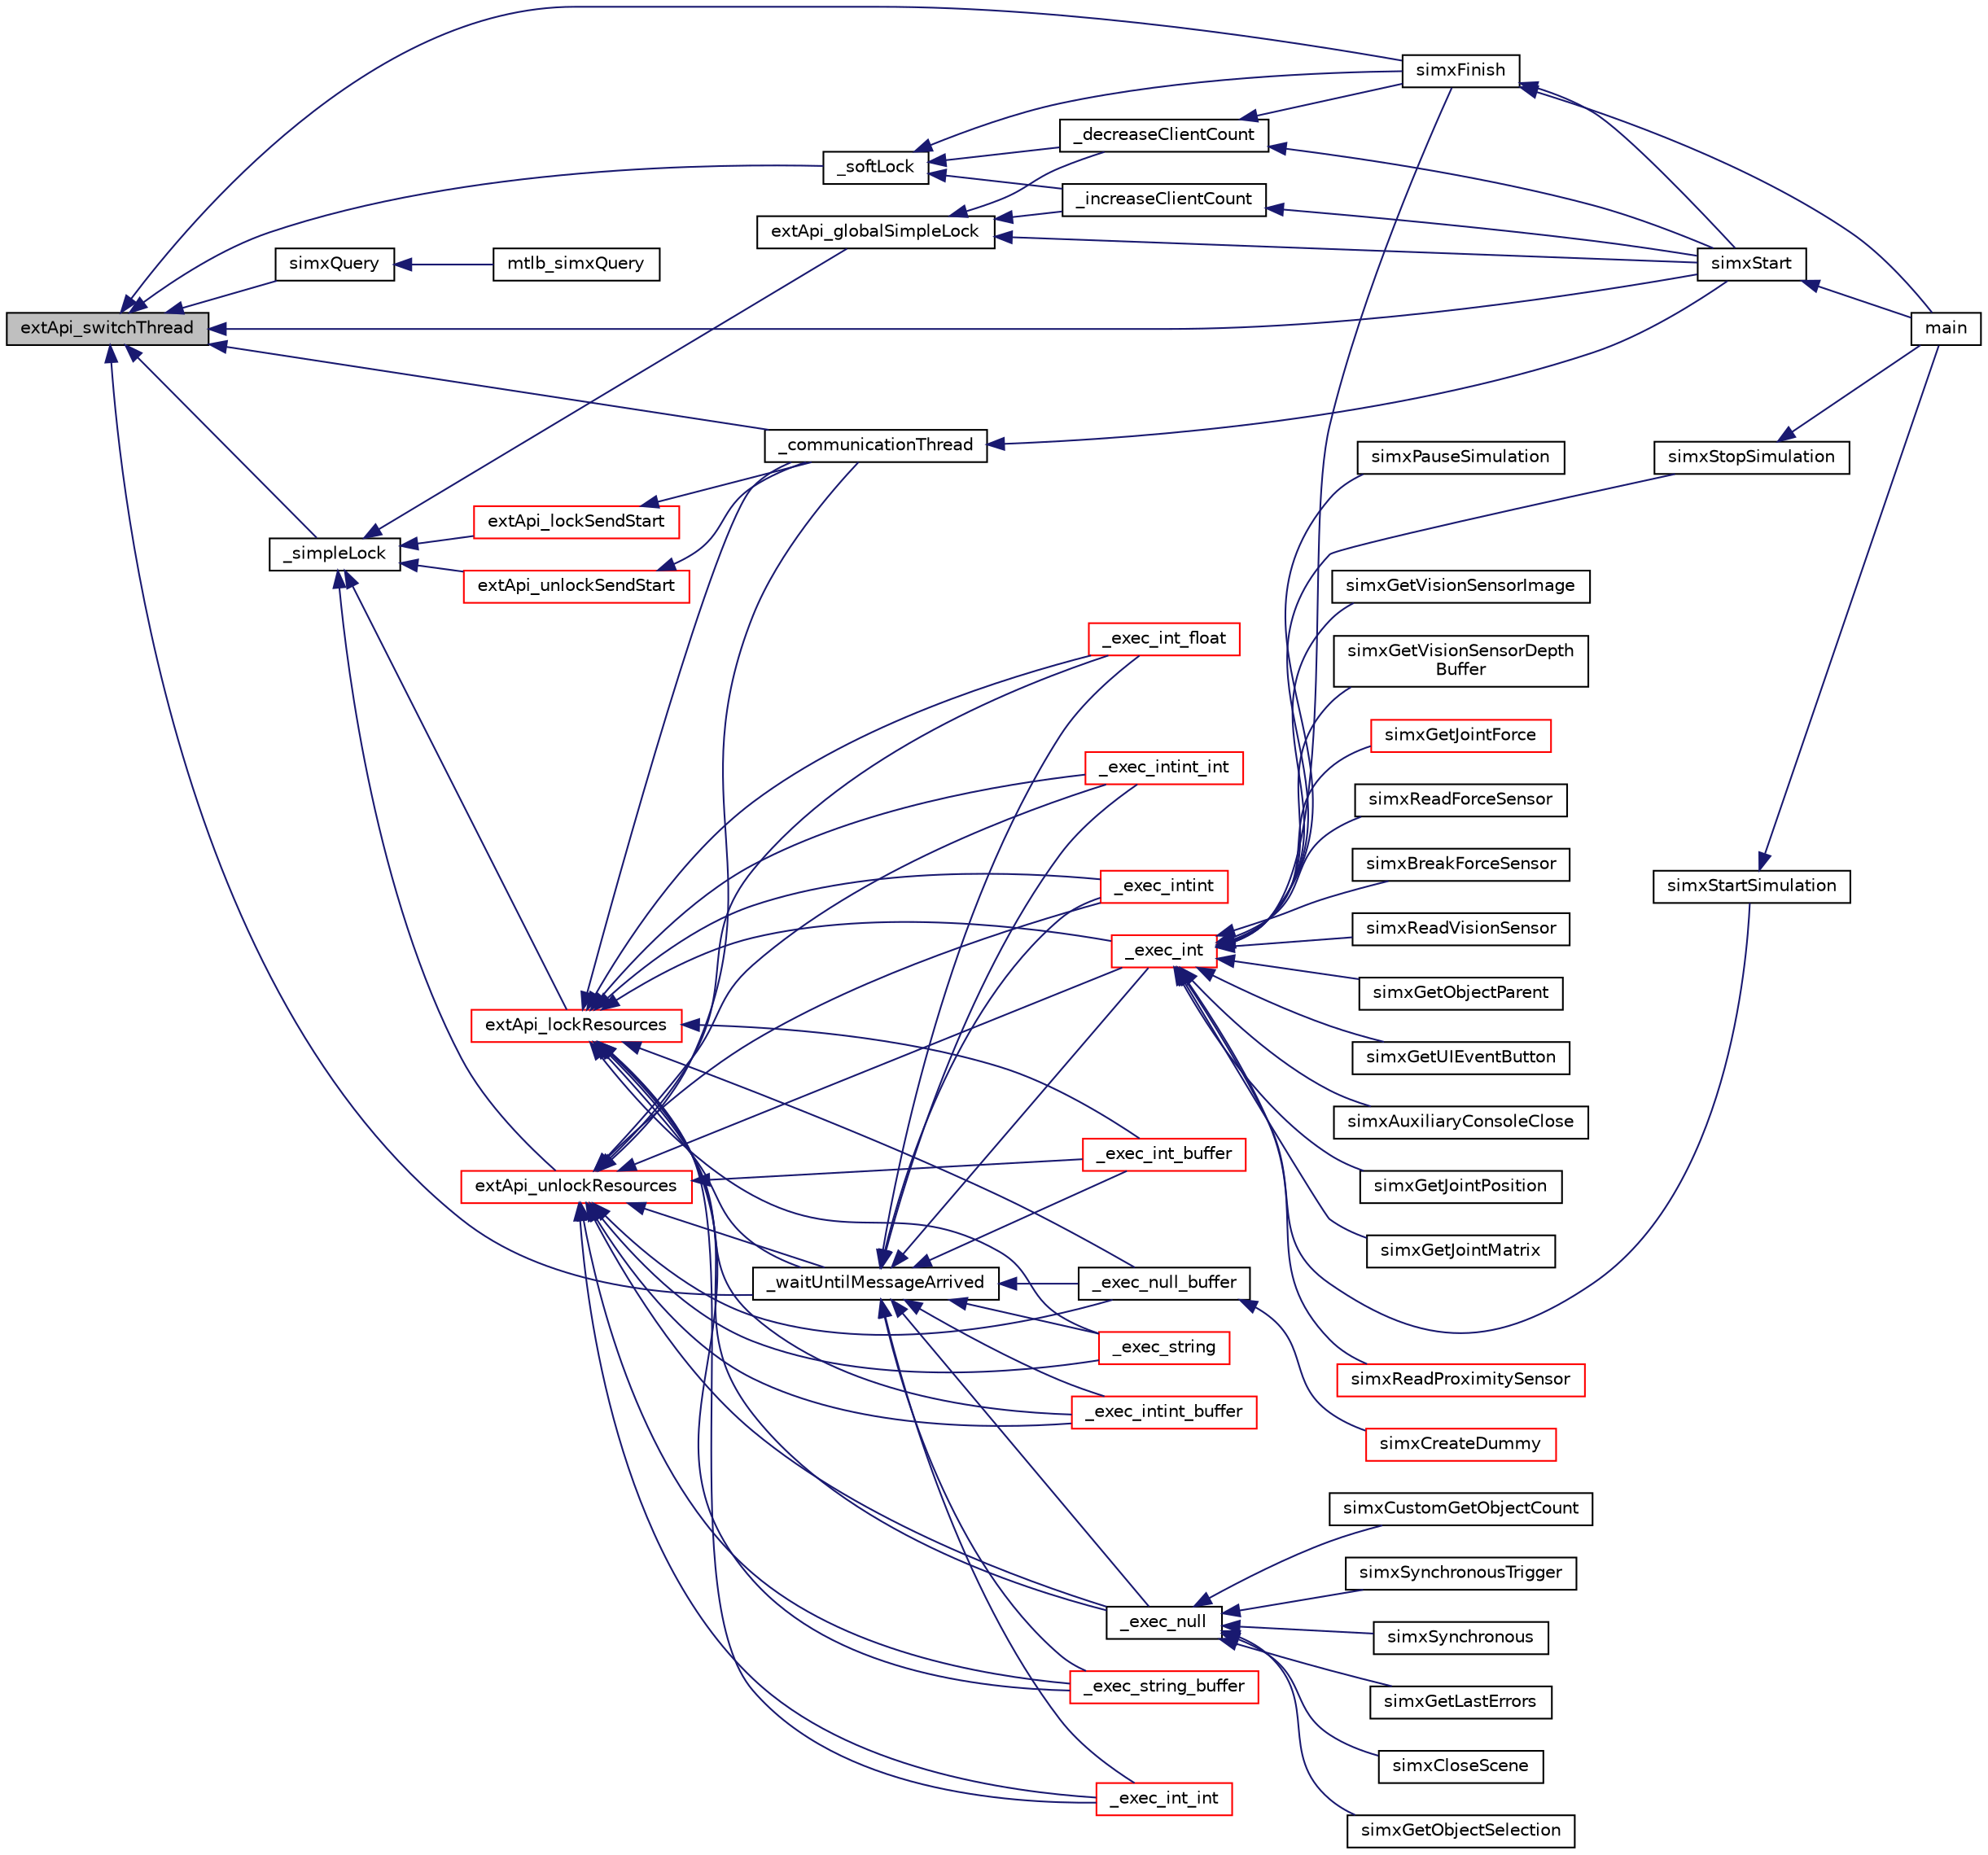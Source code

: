 digraph "extApi_switchThread"
{
  edge [fontname="Helvetica",fontsize="10",labelfontname="Helvetica",labelfontsize="10"];
  node [fontname="Helvetica",fontsize="10",shape=record];
  rankdir="LR";
  Node1 [label="extApi_switchThread",height=0.2,width=0.4,color="black", fillcolor="grey75", style="filled" fontcolor="black"];
  Node1 -> Node2 [dir="back",color="midnightblue",fontsize="10",style="solid",fontname="Helvetica"];
  Node2 [label="_softLock",height=0.2,width=0.4,color="black", fillcolor="white", style="filled",URL="$ext_api_8c.html#ae2b8a79c5d58b7be6a7d868b1b9dcdfd"];
  Node2 -> Node3 [dir="back",color="midnightblue",fontsize="10",style="solid",fontname="Helvetica"];
  Node3 [label="_increaseClientCount",height=0.2,width=0.4,color="black", fillcolor="white", style="filled",URL="$ext_api_8c.html#a98b72603594f5597b574935399bbc491"];
  Node3 -> Node4 [dir="back",color="midnightblue",fontsize="10",style="solid",fontname="Helvetica"];
  Node4 [label="simxStart",height=0.2,width=0.4,color="black", fillcolor="white", style="filled",URL="$ext_api_8h.html#af8e78f3b4698eb09fe31f59c46a4848f"];
  Node4 -> Node5 [dir="back",color="midnightblue",fontsize="10",style="solid",fontname="Helvetica"];
  Node5 [label="main",height=0.2,width=0.4,color="black", fillcolor="white", style="filled",URL="$brazo_8cpp.html#a0ddf1224851353fc92bfbff6f499fa97"];
  Node2 -> Node6 [dir="back",color="midnightblue",fontsize="10",style="solid",fontname="Helvetica"];
  Node6 [label="_decreaseClientCount",height=0.2,width=0.4,color="black", fillcolor="white", style="filled",URL="$ext_api_8c.html#ad4bccb7d96f6831cdc4ee9a4c2daf245"];
  Node6 -> Node4 [dir="back",color="midnightblue",fontsize="10",style="solid",fontname="Helvetica"];
  Node6 -> Node7 [dir="back",color="midnightblue",fontsize="10",style="solid",fontname="Helvetica"];
  Node7 [label="simxFinish",height=0.2,width=0.4,color="black", fillcolor="white", style="filled",URL="$ext_api_8h.html#a1ef5e6857ae562f0e910d471ea683202"];
  Node7 -> Node5 [dir="back",color="midnightblue",fontsize="10",style="solid",fontname="Helvetica"];
  Node7 -> Node4 [dir="back",color="midnightblue",fontsize="10",style="solid",fontname="Helvetica"];
  Node2 -> Node7 [dir="back",color="midnightblue",fontsize="10",style="solid",fontname="Helvetica"];
  Node1 -> Node4 [dir="back",color="midnightblue",fontsize="10",style="solid",fontname="Helvetica"];
  Node1 -> Node7 [dir="back",color="midnightblue",fontsize="10",style="solid",fontname="Helvetica"];
  Node1 -> Node8 [dir="back",color="midnightblue",fontsize="10",style="solid",fontname="Helvetica"];
  Node8 [label="_waitUntilMessageArrived",height=0.2,width=0.4,color="black", fillcolor="white", style="filled",URL="$ext_api_8c.html#a093b1d162341967b50d615045c748958"];
  Node8 -> Node9 [dir="back",color="midnightblue",fontsize="10",style="solid",fontname="Helvetica"];
  Node9 [label="_exec_null",height=0.2,width=0.4,color="black", fillcolor="white", style="filled",URL="$ext_api_8c.html#aa4d6e3e9f9ac23ef988b261edd0f1e7f"];
  Node9 -> Node10 [dir="back",color="midnightblue",fontsize="10",style="solid",fontname="Helvetica"];
  Node10 [label="simxSynchronousTrigger",height=0.2,width=0.4,color="black", fillcolor="white", style="filled",URL="$ext_api_8h.html#af09861c15a7b5017d37807def9529f12"];
  Node9 -> Node11 [dir="back",color="midnightblue",fontsize="10",style="solid",fontname="Helvetica"];
  Node11 [label="simxSynchronous",height=0.2,width=0.4,color="black", fillcolor="white", style="filled",URL="$ext_api_8h.html#a0a80c37ef777948657a62b728d9431df"];
  Node9 -> Node12 [dir="back",color="midnightblue",fontsize="10",style="solid",fontname="Helvetica"];
  Node12 [label="simxGetLastErrors",height=0.2,width=0.4,color="black", fillcolor="white", style="filled",URL="$ext_api_8h.html#a265b9b6d5f02dc1ef8d3f456de6ba14f"];
  Node9 -> Node13 [dir="back",color="midnightblue",fontsize="10",style="solid",fontname="Helvetica"];
  Node13 [label="simxCloseScene",height=0.2,width=0.4,color="black", fillcolor="white", style="filled",URL="$ext_api_8h.html#a5be48e4f55358dc8d590b4a5dbc5d40a"];
  Node9 -> Node14 [dir="back",color="midnightblue",fontsize="10",style="solid",fontname="Helvetica"];
  Node14 [label="simxGetObjectSelection",height=0.2,width=0.4,color="black", fillcolor="white", style="filled",URL="$ext_api_8h.html#a54a1782a88e76582bea326066d52ee36"];
  Node9 -> Node15 [dir="back",color="midnightblue",fontsize="10",style="solid",fontname="Helvetica"];
  Node15 [label="simxCustomGetObjectCount",height=0.2,width=0.4,color="black", fillcolor="white", style="filled",URL="$ext_api_custom_8h.html#a6b8e3e5248f60b265adfbaf84df5e314"];
  Node8 -> Node16 [dir="back",color="midnightblue",fontsize="10",style="solid",fontname="Helvetica"];
  Node16 [label="_exec_null_buffer",height=0.2,width=0.4,color="black", fillcolor="white", style="filled",URL="$ext_api_8c.html#a6e5bbe1e829dc2e96f74de0273e580fd"];
  Node16 -> Node17 [dir="back",color="midnightblue",fontsize="10",style="solid",fontname="Helvetica"];
  Node17 [label="simxCreateDummy",height=0.2,width=0.4,color="red", fillcolor="white", style="filled",URL="$ext_api_8h.html#a82649f82fdb3aeab83e5de1be27975a2"];
  Node8 -> Node18 [dir="back",color="midnightblue",fontsize="10",style="solid",fontname="Helvetica"];
  Node18 [label="_exec_int",height=0.2,width=0.4,color="red", fillcolor="white", style="filled",URL="$ext_api_8c.html#a3f9fac4b9f89024076034ffa70db1116"];
  Node18 -> Node7 [dir="back",color="midnightblue",fontsize="10",style="solid",fontname="Helvetica"];
  Node18 -> Node19 [dir="back",color="midnightblue",fontsize="10",style="solid",fontname="Helvetica"];
  Node19 [label="simxGetJointPosition",height=0.2,width=0.4,color="black", fillcolor="white", style="filled",URL="$ext_api_8h.html#a3f77419c65e658adf82752d4f51532df"];
  Node18 -> Node20 [dir="back",color="midnightblue",fontsize="10",style="solid",fontname="Helvetica"];
  Node20 [label="simxGetJointMatrix",height=0.2,width=0.4,color="black", fillcolor="white", style="filled",URL="$ext_api_8h.html#a551f5c252fd6bece0b31a961346c5e86"];
  Node18 -> Node21 [dir="back",color="midnightblue",fontsize="10",style="solid",fontname="Helvetica"];
  Node21 [label="simxReadProximitySensor",height=0.2,width=0.4,color="red", fillcolor="white", style="filled",URL="$ext_api_8h.html#a9b28fe7f6137f494fe70c99b9a921293"];
  Node18 -> Node22 [dir="back",color="midnightblue",fontsize="10",style="solid",fontname="Helvetica"];
  Node22 [label="simxStartSimulation",height=0.2,width=0.4,color="black", fillcolor="white", style="filled",URL="$ext_api_8h.html#a0a5aaad500ed97992f72d6b6b18b90ed"];
  Node22 -> Node5 [dir="back",color="midnightblue",fontsize="10",style="solid",fontname="Helvetica"];
  Node18 -> Node23 [dir="back",color="midnightblue",fontsize="10",style="solid",fontname="Helvetica"];
  Node23 [label="simxPauseSimulation",height=0.2,width=0.4,color="black", fillcolor="white", style="filled",URL="$ext_api_8h.html#aa26c076bd8b7220e5986f40567b0a243"];
  Node18 -> Node24 [dir="back",color="midnightblue",fontsize="10",style="solid",fontname="Helvetica"];
  Node24 [label="simxStopSimulation",height=0.2,width=0.4,color="black", fillcolor="white", style="filled",URL="$ext_api_8h.html#aba781c23bfffe69b4e130e9be69239b8"];
  Node24 -> Node5 [dir="back",color="midnightblue",fontsize="10",style="solid",fontname="Helvetica"];
  Node18 -> Node25 [dir="back",color="midnightblue",fontsize="10",style="solid",fontname="Helvetica"];
  Node25 [label="simxGetVisionSensorImage",height=0.2,width=0.4,color="black", fillcolor="white", style="filled",URL="$ext_api_8h.html#a33cfd89cf377ea515f697732b535e143"];
  Node18 -> Node26 [dir="back",color="midnightblue",fontsize="10",style="solid",fontname="Helvetica"];
  Node26 [label="simxGetVisionSensorDepth\lBuffer",height=0.2,width=0.4,color="black", fillcolor="white", style="filled",URL="$ext_api_8h.html#a7c25ae520b92031fa3fbcc20092f7685"];
  Node18 -> Node27 [dir="back",color="midnightblue",fontsize="10",style="solid",fontname="Helvetica"];
  Node27 [label="simxGetJointForce",height=0.2,width=0.4,color="red", fillcolor="white", style="filled",URL="$ext_api_8h.html#a3bbd74b44a592d70fc94822e74017f4c"];
  Node18 -> Node28 [dir="back",color="midnightblue",fontsize="10",style="solid",fontname="Helvetica"];
  Node28 [label="simxReadForceSensor",height=0.2,width=0.4,color="black", fillcolor="white", style="filled",URL="$ext_api_8h.html#ace3ba1e1784863e91b612eedc8f68c6a"];
  Node18 -> Node29 [dir="back",color="midnightblue",fontsize="10",style="solid",fontname="Helvetica"];
  Node29 [label="simxBreakForceSensor",height=0.2,width=0.4,color="black", fillcolor="white", style="filled",URL="$ext_api_8h.html#ac0b1a57075a8031b5b460ba8e50affff"];
  Node18 -> Node30 [dir="back",color="midnightblue",fontsize="10",style="solid",fontname="Helvetica"];
  Node30 [label="simxReadVisionSensor",height=0.2,width=0.4,color="black", fillcolor="white", style="filled",URL="$ext_api_8h.html#a89f81d7d0d27a9c502458e4b310b414b"];
  Node18 -> Node31 [dir="back",color="midnightblue",fontsize="10",style="solid",fontname="Helvetica"];
  Node31 [label="simxGetObjectParent",height=0.2,width=0.4,color="black", fillcolor="white", style="filled",URL="$ext_api_8h.html#abd1a9c53eced33331711762ff304fd58"];
  Node18 -> Node32 [dir="back",color="midnightblue",fontsize="10",style="solid",fontname="Helvetica"];
  Node32 [label="simxGetUIEventButton",height=0.2,width=0.4,color="black", fillcolor="white", style="filled",URL="$ext_api_8h.html#ad77400e7086119a6c2fa82227dd4d73a"];
  Node18 -> Node33 [dir="back",color="midnightblue",fontsize="10",style="solid",fontname="Helvetica"];
  Node33 [label="simxAuxiliaryConsoleClose",height=0.2,width=0.4,color="black", fillcolor="white", style="filled",URL="$ext_api_8h.html#aeecb5e8eecc5515d62c58ede99949db1"];
  Node8 -> Node34 [dir="back",color="midnightblue",fontsize="10",style="solid",fontname="Helvetica"];
  Node34 [label="_exec_intint",height=0.2,width=0.4,color="red", fillcolor="white", style="filled",URL="$ext_api_8c.html#a08086a57ef343cf270d0ce254755f9b1"];
  Node8 -> Node35 [dir="back",color="midnightblue",fontsize="10",style="solid",fontname="Helvetica"];
  Node35 [label="_exec_string",height=0.2,width=0.4,color="red", fillcolor="white", style="filled",URL="$ext_api_8c.html#a8ed61bf56ec0a97663d58839033c3b8d"];
  Node8 -> Node36 [dir="back",color="midnightblue",fontsize="10",style="solid",fontname="Helvetica"];
  Node36 [label="_exec_int_int",height=0.2,width=0.4,color="red", fillcolor="white", style="filled",URL="$ext_api_8c.html#ac38cf11e1170dd061d6755bd73012edf"];
  Node8 -> Node37 [dir="back",color="midnightblue",fontsize="10",style="solid",fontname="Helvetica"];
  Node37 [label="_exec_intint_int",height=0.2,width=0.4,color="red", fillcolor="white", style="filled",URL="$ext_api_8c.html#a6c24b4d2c4ef060907e00d52fb7eba93"];
  Node8 -> Node38 [dir="back",color="midnightblue",fontsize="10",style="solid",fontname="Helvetica"];
  Node38 [label="_exec_intint_buffer",height=0.2,width=0.4,color="red", fillcolor="white", style="filled",URL="$ext_api_8c.html#a913a1086f779eb53fe8c012cc6aad3df"];
  Node8 -> Node39 [dir="back",color="midnightblue",fontsize="10",style="solid",fontname="Helvetica"];
  Node39 [label="_exec_int_float",height=0.2,width=0.4,color="red", fillcolor="white", style="filled",URL="$ext_api_8c.html#a4d1f15efbb05ebc04a8431b0f47dfe97"];
  Node8 -> Node40 [dir="back",color="midnightblue",fontsize="10",style="solid",fontname="Helvetica"];
  Node40 [label="_exec_int_buffer",height=0.2,width=0.4,color="red", fillcolor="white", style="filled",URL="$ext_api_8c.html#aa45d3ce06ddc5671219e14edde3e8c1a"];
  Node8 -> Node41 [dir="back",color="midnightblue",fontsize="10",style="solid",fontname="Helvetica"];
  Node41 [label="_exec_string_buffer",height=0.2,width=0.4,color="red", fillcolor="white", style="filled",URL="$ext_api_8c.html#adb74c31832d3e7bb70c0df25a2f724f5"];
  Node1 -> Node42 [dir="back",color="midnightblue",fontsize="10",style="solid",fontname="Helvetica"];
  Node42 [label="_communicationThread",height=0.2,width=0.4,color="black", fillcolor="white", style="filled",URL="$ext_api_8c.html#a59c9b2c70208a3484ea718c8a57773af"];
  Node42 -> Node4 [dir="back",color="midnightblue",fontsize="10",style="solid",fontname="Helvetica"];
  Node1 -> Node43 [dir="back",color="midnightblue",fontsize="10",style="solid",fontname="Helvetica"];
  Node43 [label="simxQuery",height=0.2,width=0.4,color="black", fillcolor="white", style="filled",URL="$ext_api_8h.html#a433f3a57228fb5b0416746febcbceca0"];
  Node43 -> Node44 [dir="back",color="midnightblue",fontsize="10",style="solid",fontname="Helvetica"];
  Node44 [label="mtlb_simxQuery",height=0.2,width=0.4,color="black", fillcolor="white", style="filled",URL="$ext_api_8h.html#accaba236d303073e172c5f2d41e66f4e"];
  Node1 -> Node45 [dir="back",color="midnightblue",fontsize="10",style="solid",fontname="Helvetica"];
  Node45 [label="_simpleLock",height=0.2,width=0.4,color="black", fillcolor="white", style="filled",URL="$ext_api_platform_8c.html#af55c00f32f997391a5ac17db423df304"];
  Node45 -> Node46 [dir="back",color="midnightblue",fontsize="10",style="solid",fontname="Helvetica"];
  Node46 [label="extApi_globalSimpleLock",height=0.2,width=0.4,color="black", fillcolor="white", style="filled",URL="$ext_api_platform_8h.html#a23347bce7228948603cec19fee5e6c01"];
  Node46 -> Node3 [dir="back",color="midnightblue",fontsize="10",style="solid",fontname="Helvetica"];
  Node46 -> Node6 [dir="back",color="midnightblue",fontsize="10",style="solid",fontname="Helvetica"];
  Node46 -> Node4 [dir="back",color="midnightblue",fontsize="10",style="solid",fontname="Helvetica"];
  Node45 -> Node47 [dir="back",color="midnightblue",fontsize="10",style="solid",fontname="Helvetica"];
  Node47 [label="extApi_lockResources",height=0.2,width=0.4,color="red", fillcolor="white", style="filled",URL="$ext_api_platform_8h.html#ad8acf16580444bfcd40c07e5fb342f85"];
  Node47 -> Node8 [dir="back",color="midnightblue",fontsize="10",style="solid",fontname="Helvetica"];
  Node47 -> Node9 [dir="back",color="midnightblue",fontsize="10",style="solid",fontname="Helvetica"];
  Node47 -> Node16 [dir="back",color="midnightblue",fontsize="10",style="solid",fontname="Helvetica"];
  Node47 -> Node18 [dir="back",color="midnightblue",fontsize="10",style="solid",fontname="Helvetica"];
  Node47 -> Node34 [dir="back",color="midnightblue",fontsize="10",style="solid",fontname="Helvetica"];
  Node47 -> Node35 [dir="back",color="midnightblue",fontsize="10",style="solid",fontname="Helvetica"];
  Node47 -> Node36 [dir="back",color="midnightblue",fontsize="10",style="solid",fontname="Helvetica"];
  Node47 -> Node37 [dir="back",color="midnightblue",fontsize="10",style="solid",fontname="Helvetica"];
  Node47 -> Node38 [dir="back",color="midnightblue",fontsize="10",style="solid",fontname="Helvetica"];
  Node47 -> Node39 [dir="back",color="midnightblue",fontsize="10",style="solid",fontname="Helvetica"];
  Node47 -> Node40 [dir="back",color="midnightblue",fontsize="10",style="solid",fontname="Helvetica"];
  Node47 -> Node41 [dir="back",color="midnightblue",fontsize="10",style="solid",fontname="Helvetica"];
  Node47 -> Node42 [dir="back",color="midnightblue",fontsize="10",style="solid",fontname="Helvetica"];
  Node45 -> Node48 [dir="back",color="midnightblue",fontsize="10",style="solid",fontname="Helvetica"];
  Node48 [label="extApi_unlockResources",height=0.2,width=0.4,color="red", fillcolor="white", style="filled",URL="$ext_api_platform_8h.html#a858ff89e6f07ac05bf4a9ab9828cca8e"];
  Node48 -> Node8 [dir="back",color="midnightblue",fontsize="10",style="solid",fontname="Helvetica"];
  Node48 -> Node9 [dir="back",color="midnightblue",fontsize="10",style="solid",fontname="Helvetica"];
  Node48 -> Node16 [dir="back",color="midnightblue",fontsize="10",style="solid",fontname="Helvetica"];
  Node48 -> Node18 [dir="back",color="midnightblue",fontsize="10",style="solid",fontname="Helvetica"];
  Node48 -> Node34 [dir="back",color="midnightblue",fontsize="10",style="solid",fontname="Helvetica"];
  Node48 -> Node35 [dir="back",color="midnightblue",fontsize="10",style="solid",fontname="Helvetica"];
  Node48 -> Node36 [dir="back",color="midnightblue",fontsize="10",style="solid",fontname="Helvetica"];
  Node48 -> Node37 [dir="back",color="midnightblue",fontsize="10",style="solid",fontname="Helvetica"];
  Node48 -> Node38 [dir="back",color="midnightblue",fontsize="10",style="solid",fontname="Helvetica"];
  Node48 -> Node39 [dir="back",color="midnightblue",fontsize="10",style="solid",fontname="Helvetica"];
  Node48 -> Node40 [dir="back",color="midnightblue",fontsize="10",style="solid",fontname="Helvetica"];
  Node48 -> Node41 [dir="back",color="midnightblue",fontsize="10",style="solid",fontname="Helvetica"];
  Node48 -> Node42 [dir="back",color="midnightblue",fontsize="10",style="solid",fontname="Helvetica"];
  Node45 -> Node49 [dir="back",color="midnightblue",fontsize="10",style="solid",fontname="Helvetica"];
  Node49 [label="extApi_lockSendStart",height=0.2,width=0.4,color="red", fillcolor="white", style="filled",URL="$ext_api_platform_8h.html#a7834e37816378b6903cdf885615c8034"];
  Node49 -> Node42 [dir="back",color="midnightblue",fontsize="10",style="solid",fontname="Helvetica"];
  Node45 -> Node50 [dir="back",color="midnightblue",fontsize="10",style="solid",fontname="Helvetica"];
  Node50 [label="extApi_unlockSendStart",height=0.2,width=0.4,color="red", fillcolor="white", style="filled",URL="$ext_api_platform_8h.html#a624fcaa2b568ae8a12e6e91744b04df7"];
  Node50 -> Node42 [dir="back",color="midnightblue",fontsize="10",style="solid",fontname="Helvetica"];
}
